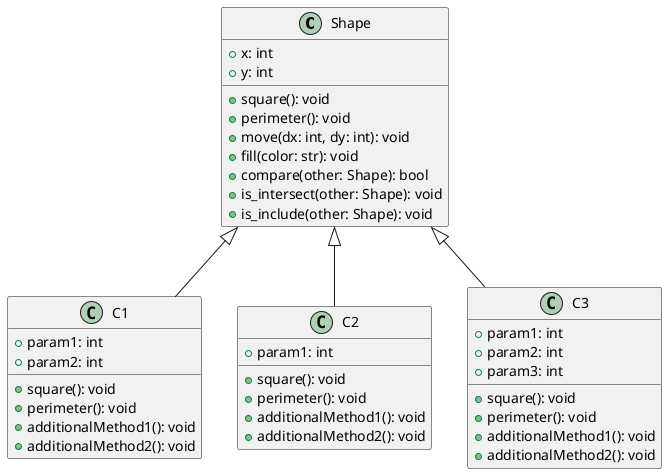 @startuml

class Shape {
    +x: int
    +y: int
    +square(): void
    +perimeter(): void
    +move(dx: int, dy: int): void
    +fill(color: str): void
    +compare(other: Shape): bool
    +is_intersect(other: Shape): void
    +is_include(other: Shape): void
}

class C1 {
    +param1: int
    +param2: int
    +square(): void
    +perimeter(): void
    +additionalMethod1(): void
    +additionalMethod2(): void
}

class C2 {
    +param1: int
    +square(): void
    +perimeter(): void
    +additionalMethod1(): void
    +additionalMethod2(): void
}

class C3 {
    +param1: int
    +param2: int
    +param3: int
    +square(): void
    +perimeter(): void
    +additionalMethod1(): void
    +additionalMethod2(): void
}

Shape <|-- C1
Shape <|-- C2
Shape <|-- C3

@enduml
